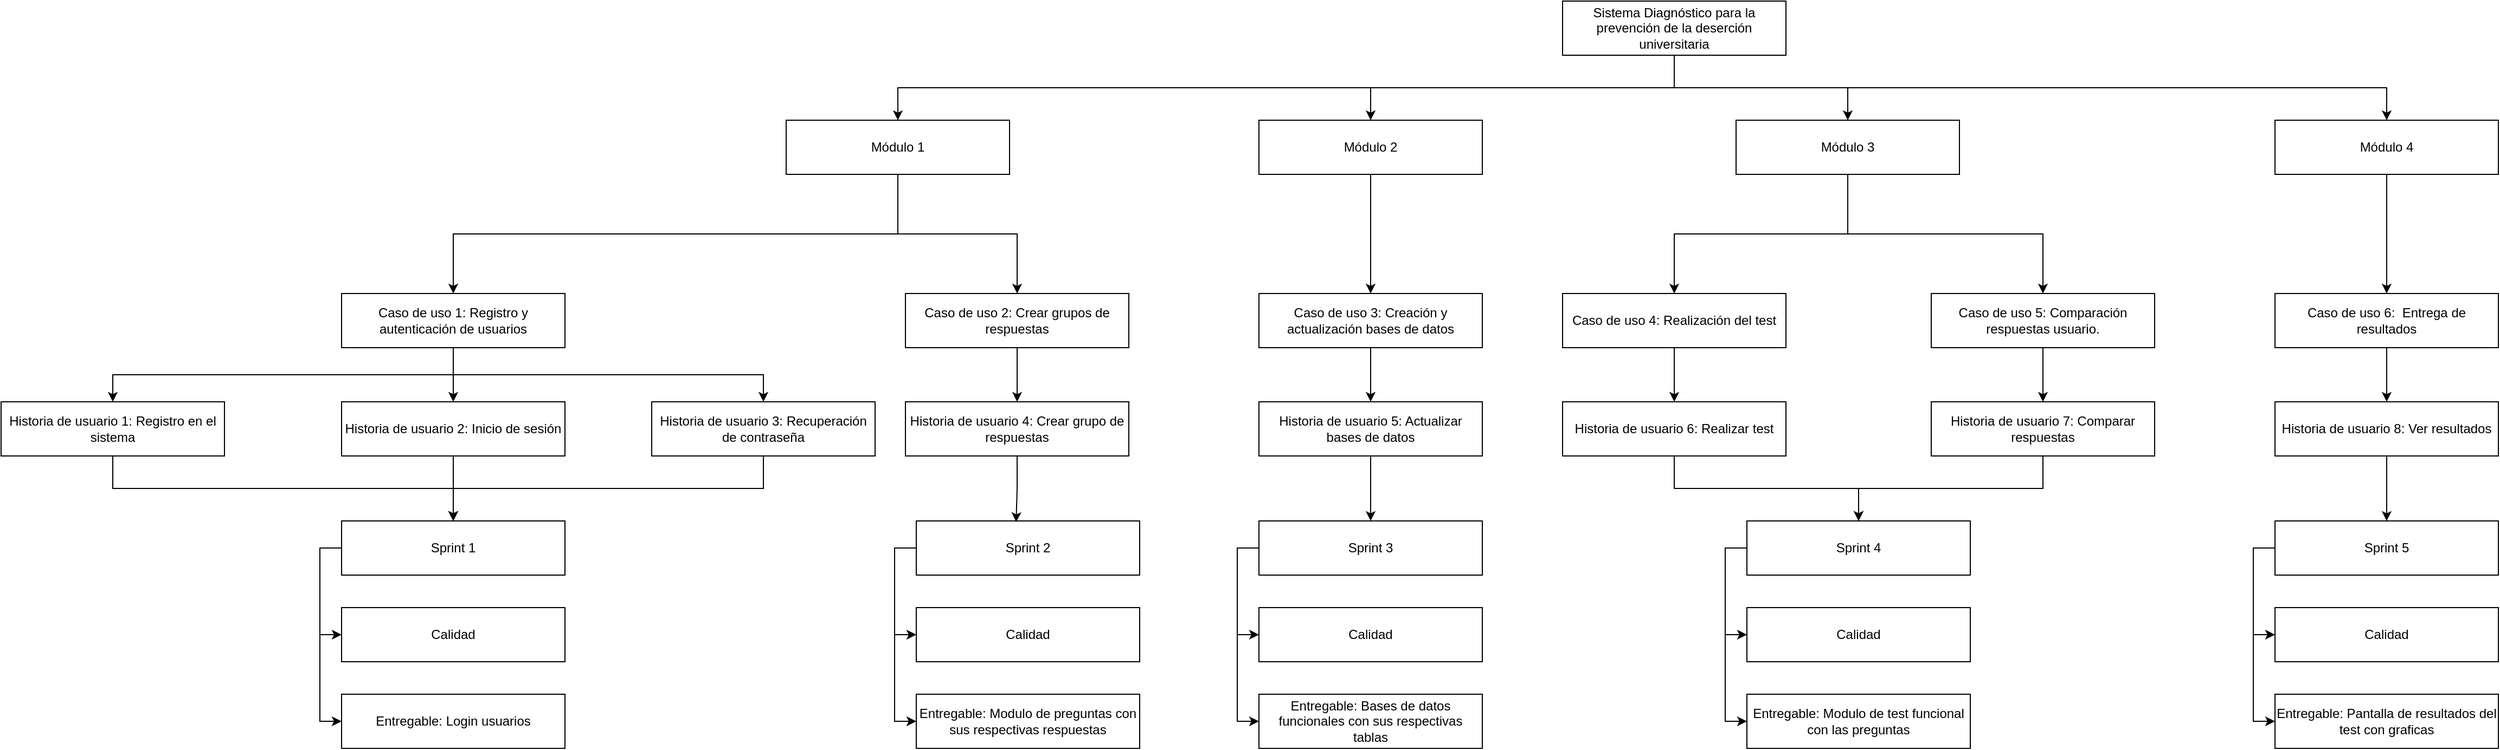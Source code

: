 <mxfile version="26.1.0">
  <diagram name="Página-1" id="2mTuCsnECk0tEvowHDVU">
    <mxGraphModel grid="1" page="1" gridSize="10" guides="1" tooltips="1" connect="1" arrows="1" fold="1" pageScale="1" pageWidth="827" pageHeight="1169" math="0" shadow="0">
      <root>
        <mxCell id="0" />
        <mxCell id="1" parent="0" />
        <mxCell id="HE3QnaKAAVdYbIhzSKWj-6" style="edgeStyle=orthogonalEdgeStyle;rounded=0;orthogonalLoop=1;jettySize=auto;html=1;entryX=0.5;entryY=0;entryDx=0;entryDy=0;exitX=0.5;exitY=1;exitDx=0;exitDy=0;" edge="1" parent="1" source="HE3QnaKAAVdYbIhzSKWj-1" target="HE3QnaKAAVdYbIhzSKWj-2">
          <mxGeometry relative="1" as="geometry" />
        </mxCell>
        <mxCell id="HE3QnaKAAVdYbIhzSKWj-7" style="edgeStyle=orthogonalEdgeStyle;rounded=0;orthogonalLoop=1;jettySize=auto;html=1;entryX=0.5;entryY=0;entryDx=0;entryDy=0;exitX=0.5;exitY=1;exitDx=0;exitDy=0;" edge="1" parent="1" source="HE3QnaKAAVdYbIhzSKWj-1" target="HE3QnaKAAVdYbIhzSKWj-3">
          <mxGeometry relative="1" as="geometry" />
        </mxCell>
        <mxCell id="HE3QnaKAAVdYbIhzSKWj-8" style="edgeStyle=orthogonalEdgeStyle;rounded=0;orthogonalLoop=1;jettySize=auto;html=1;" edge="1" parent="1" source="HE3QnaKAAVdYbIhzSKWj-1" target="HE3QnaKAAVdYbIhzSKWj-4">
          <mxGeometry relative="1" as="geometry" />
        </mxCell>
        <mxCell id="HE3QnaKAAVdYbIhzSKWj-9" style="edgeStyle=orthogonalEdgeStyle;rounded=0;orthogonalLoop=1;jettySize=auto;html=1;entryX=0.5;entryY=0;entryDx=0;entryDy=0;exitX=0.5;exitY=1;exitDx=0;exitDy=0;" edge="1" parent="1" source="HE3QnaKAAVdYbIhzSKWj-1" target="HE3QnaKAAVdYbIhzSKWj-5">
          <mxGeometry relative="1" as="geometry">
            <mxPoint x="680" y="60" as="sourcePoint" />
          </mxGeometry>
        </mxCell>
        <mxCell id="HE3QnaKAAVdYbIhzSKWj-1" value="Sistema Diagnóstico para la prevención de la deserción universitaria" style="rounded=0;whiteSpace=wrap;html=1;" vertex="1" parent="1">
          <mxGeometry x="400" y="10" width="206" height="50" as="geometry" />
        </mxCell>
        <mxCell id="HE3QnaKAAVdYbIhzSKWj-16" style="edgeStyle=orthogonalEdgeStyle;rounded=0;orthogonalLoop=1;jettySize=auto;html=1;entryX=0.5;entryY=0;entryDx=0;entryDy=0;exitX=0.5;exitY=1;exitDx=0;exitDy=0;" edge="1" parent="1" source="HE3QnaKAAVdYbIhzSKWj-2" target="HE3QnaKAAVdYbIhzSKWj-10">
          <mxGeometry relative="1" as="geometry">
            <mxPoint x="-483" y="170" as="sourcePoint" />
          </mxGeometry>
        </mxCell>
        <mxCell id="HE3QnaKAAVdYbIhzSKWj-2" value="Módulo 1" style="rounded=0;whiteSpace=wrap;html=1;" vertex="1" parent="1">
          <mxGeometry x="-316" y="120" width="206" height="50" as="geometry" />
        </mxCell>
        <mxCell id="HE3QnaKAAVdYbIhzSKWj-19" style="edgeStyle=orthogonalEdgeStyle;rounded=0;orthogonalLoop=1;jettySize=auto;html=1;" edge="1" parent="1" source="HE3QnaKAAVdYbIhzSKWj-3" target="HE3QnaKAAVdYbIhzSKWj-12">
          <mxGeometry relative="1" as="geometry" />
        </mxCell>
        <mxCell id="HE3QnaKAAVdYbIhzSKWj-3" value="Módulo 2" style="rounded=0;whiteSpace=wrap;html=1;" vertex="1" parent="1">
          <mxGeometry x="120" y="120" width="206" height="50" as="geometry" />
        </mxCell>
        <mxCell id="HE3QnaKAAVdYbIhzSKWj-20" style="edgeStyle=orthogonalEdgeStyle;rounded=0;orthogonalLoop=1;jettySize=auto;html=1;" edge="1" parent="1" source="HE3QnaKAAVdYbIhzSKWj-4" target="HE3QnaKAAVdYbIhzSKWj-13">
          <mxGeometry relative="1" as="geometry" />
        </mxCell>
        <mxCell id="HE3QnaKAAVdYbIhzSKWj-4" value="Módulo 3" style="rounded=0;whiteSpace=wrap;html=1;" vertex="1" parent="1">
          <mxGeometry x="560" y="120" width="206" height="50" as="geometry" />
        </mxCell>
        <mxCell id="HE3QnaKAAVdYbIhzSKWj-22" style="edgeStyle=orthogonalEdgeStyle;rounded=0;orthogonalLoop=1;jettySize=auto;html=1;entryX=0.5;entryY=0;entryDx=0;entryDy=0;" edge="1" parent="1" source="HE3QnaKAAVdYbIhzSKWj-5" target="HE3QnaKAAVdYbIhzSKWj-14">
          <mxGeometry relative="1" as="geometry" />
        </mxCell>
        <mxCell id="HE3QnaKAAVdYbIhzSKWj-5" value="Módulo 4" style="rounded=0;whiteSpace=wrap;html=1;" vertex="1" parent="1">
          <mxGeometry x="1057" y="120" width="206" height="50" as="geometry" />
        </mxCell>
        <mxCell id="HE3QnaKAAVdYbIhzSKWj-26" style="edgeStyle=orthogonalEdgeStyle;rounded=0;orthogonalLoop=1;jettySize=auto;html=1;entryX=0.5;entryY=0;entryDx=0;entryDy=0;exitX=0.5;exitY=1;exitDx=0;exitDy=0;" edge="1" parent="1" source="HE3QnaKAAVdYbIhzSKWj-10" target="HE3QnaKAAVdYbIhzSKWj-23">
          <mxGeometry relative="1" as="geometry" />
        </mxCell>
        <mxCell id="HE3QnaKAAVdYbIhzSKWj-27" style="edgeStyle=orthogonalEdgeStyle;rounded=0;orthogonalLoop=1;jettySize=auto;html=1;entryX=0.5;entryY=0;entryDx=0;entryDy=0;" edge="1" parent="1" source="HE3QnaKAAVdYbIhzSKWj-10" target="HE3QnaKAAVdYbIhzSKWj-24">
          <mxGeometry relative="1" as="geometry" />
        </mxCell>
        <mxCell id="HE3QnaKAAVdYbIhzSKWj-28" style="edgeStyle=orthogonalEdgeStyle;rounded=0;orthogonalLoop=1;jettySize=auto;html=1;entryX=0.5;entryY=0;entryDx=0;entryDy=0;exitX=0.5;exitY=1;exitDx=0;exitDy=0;" edge="1" parent="1" source="HE3QnaKAAVdYbIhzSKWj-10" target="HE3QnaKAAVdYbIhzSKWj-25">
          <mxGeometry relative="1" as="geometry" />
        </mxCell>
        <mxCell id="HE3QnaKAAVdYbIhzSKWj-10" value="Caso de uso 1: Registro y autenticación de usuarios" style="rounded=0;whiteSpace=wrap;html=1;" vertex="1" parent="1">
          <mxGeometry x="-726" y="280" width="206" height="50" as="geometry" />
        </mxCell>
        <mxCell id="HE3QnaKAAVdYbIhzSKWj-45" style="edgeStyle=orthogonalEdgeStyle;rounded=0;orthogonalLoop=1;jettySize=auto;html=1;entryX=0.5;entryY=0;entryDx=0;entryDy=0;" edge="1" parent="1" source="HE3QnaKAAVdYbIhzSKWj-12" target="HE3QnaKAAVdYbIhzSKWj-31">
          <mxGeometry relative="1" as="geometry" />
        </mxCell>
        <mxCell id="HE3QnaKAAVdYbIhzSKWj-12" value="Caso de uso 3: Creación y actualización bases de datos" style="rounded=0;whiteSpace=wrap;html=1;" vertex="1" parent="1">
          <mxGeometry x="120" y="280" width="206" height="50" as="geometry" />
        </mxCell>
        <mxCell id="HE3QnaKAAVdYbIhzSKWj-46" style="edgeStyle=orthogonalEdgeStyle;rounded=0;orthogonalLoop=1;jettySize=auto;html=1;entryX=0.5;entryY=0;entryDx=0;entryDy=0;" edge="1" parent="1" source="HE3QnaKAAVdYbIhzSKWj-13" target="HE3QnaKAAVdYbIhzSKWj-32">
          <mxGeometry relative="1" as="geometry" />
        </mxCell>
        <mxCell id="HE3QnaKAAVdYbIhzSKWj-13" value="Caso de uso 4: Realización del test" style="rounded=0;whiteSpace=wrap;html=1;" vertex="1" parent="1">
          <mxGeometry x="400" y="280" width="206" height="50" as="geometry" />
        </mxCell>
        <mxCell id="HE3QnaKAAVdYbIhzSKWj-48" style="edgeStyle=orthogonalEdgeStyle;rounded=0;orthogonalLoop=1;jettySize=auto;html=1;entryX=0.5;entryY=0;entryDx=0;entryDy=0;" edge="1" parent="1" source="HE3QnaKAAVdYbIhzSKWj-14" target="HE3QnaKAAVdYbIhzSKWj-34">
          <mxGeometry relative="1" as="geometry" />
        </mxCell>
        <mxCell id="HE3QnaKAAVdYbIhzSKWj-14" value="Caso de uso 6:&amp;nbsp; Entrega de resultados" style="rounded=0;whiteSpace=wrap;html=1;" vertex="1" parent="1">
          <mxGeometry x="1057" y="280" width="206" height="50" as="geometry" />
        </mxCell>
        <mxCell id="HE3QnaKAAVdYbIhzSKWj-30" style="edgeStyle=orthogonalEdgeStyle;rounded=0;orthogonalLoop=1;jettySize=auto;html=1;entryX=0.5;entryY=0;entryDx=0;entryDy=0;" edge="1" parent="1" source="HE3QnaKAAVdYbIhzSKWj-15" target="HE3QnaKAAVdYbIhzSKWj-29">
          <mxGeometry relative="1" as="geometry" />
        </mxCell>
        <mxCell id="HE3QnaKAAVdYbIhzSKWj-15" value="Caso de uso 2: Crear grupos de respuestas" style="rounded=0;whiteSpace=wrap;html=1;" vertex="1" parent="1">
          <mxGeometry x="-206" y="280" width="206" height="50" as="geometry" />
        </mxCell>
        <mxCell id="HE3QnaKAAVdYbIhzSKWj-17" style="edgeStyle=orthogonalEdgeStyle;rounded=0;orthogonalLoop=1;jettySize=auto;html=1;entryX=0.5;entryY=0;entryDx=0;entryDy=0;" edge="1" parent="1" source="HE3QnaKAAVdYbIhzSKWj-2" target="HE3QnaKAAVdYbIhzSKWj-15">
          <mxGeometry relative="1" as="geometry">
            <mxPoint x="-80" y="240" as="targetPoint" />
            <Array as="points">
              <mxPoint x="-213" y="225" />
              <mxPoint x="-103" y="225" />
            </Array>
          </mxGeometry>
        </mxCell>
        <mxCell id="HE3QnaKAAVdYbIhzSKWj-47" style="edgeStyle=orthogonalEdgeStyle;rounded=0;orthogonalLoop=1;jettySize=auto;html=1;entryX=0.5;entryY=0;entryDx=0;entryDy=0;" edge="1" parent="1" source="HE3QnaKAAVdYbIhzSKWj-18" target="HE3QnaKAAVdYbIhzSKWj-33">
          <mxGeometry relative="1" as="geometry" />
        </mxCell>
        <mxCell id="HE3QnaKAAVdYbIhzSKWj-18" value="Caso de uso 5: Comparación respuestas usuario." style="rounded=0;whiteSpace=wrap;html=1;" vertex="1" parent="1">
          <mxGeometry x="740" y="280" width="206" height="50" as="geometry" />
        </mxCell>
        <mxCell id="HE3QnaKAAVdYbIhzSKWj-21" style="edgeStyle=orthogonalEdgeStyle;rounded=0;orthogonalLoop=1;jettySize=auto;html=1;entryX=0.5;entryY=0;entryDx=0;entryDy=0;" edge="1" parent="1" source="HE3QnaKAAVdYbIhzSKWj-4" target="HE3QnaKAAVdYbIhzSKWj-18">
          <mxGeometry relative="1" as="geometry" />
        </mxCell>
        <mxCell id="HE3QnaKAAVdYbIhzSKWj-36" style="edgeStyle=orthogonalEdgeStyle;rounded=0;orthogonalLoop=1;jettySize=auto;html=1;entryX=0.5;entryY=0;entryDx=0;entryDy=0;exitX=0.5;exitY=1;exitDx=0;exitDy=0;" edge="1" parent="1" source="HE3QnaKAAVdYbIhzSKWj-23" target="HE3QnaKAAVdYbIhzSKWj-35">
          <mxGeometry relative="1" as="geometry" />
        </mxCell>
        <mxCell id="HE3QnaKAAVdYbIhzSKWj-23" value="Historia de usuario 1: Registro en el sistema" style="rounded=0;whiteSpace=wrap;html=1;" vertex="1" parent="1">
          <mxGeometry x="-1040" y="380" width="206" height="50" as="geometry" />
        </mxCell>
        <mxCell id="HE3QnaKAAVdYbIhzSKWj-37" style="edgeStyle=orthogonalEdgeStyle;rounded=0;orthogonalLoop=1;jettySize=auto;html=1;entryX=0.5;entryY=0;entryDx=0;entryDy=0;" edge="1" parent="1" source="HE3QnaKAAVdYbIhzSKWj-24" target="HE3QnaKAAVdYbIhzSKWj-35">
          <mxGeometry relative="1" as="geometry" />
        </mxCell>
        <mxCell id="HE3QnaKAAVdYbIhzSKWj-24" value="Historia de usuario 2: Inicio de sesión" style="rounded=0;whiteSpace=wrap;html=1;" vertex="1" parent="1">
          <mxGeometry x="-726" y="380" width="206" height="50" as="geometry" />
        </mxCell>
        <mxCell id="HE3QnaKAAVdYbIhzSKWj-38" style="edgeStyle=orthogonalEdgeStyle;rounded=0;orthogonalLoop=1;jettySize=auto;html=1;entryX=0.5;entryY=0;entryDx=0;entryDy=0;exitX=0.5;exitY=1;exitDx=0;exitDy=0;" edge="1" parent="1" source="HE3QnaKAAVdYbIhzSKWj-25" target="HE3QnaKAAVdYbIhzSKWj-35">
          <mxGeometry relative="1" as="geometry" />
        </mxCell>
        <mxCell id="HE3QnaKAAVdYbIhzSKWj-25" value="Historia de usuario 3: Recuperación de contraseña" style="rounded=0;whiteSpace=wrap;html=1;" vertex="1" parent="1">
          <mxGeometry x="-440" y="380" width="206" height="50" as="geometry" />
        </mxCell>
        <mxCell id="HE3QnaKAAVdYbIhzSKWj-29" value="Historia de usuario 4: Crear grupo de respuestas" style="rounded=0;whiteSpace=wrap;html=1;" vertex="1" parent="1">
          <mxGeometry x="-206" y="380" width="206" height="50" as="geometry" />
        </mxCell>
        <mxCell id="HE3QnaKAAVdYbIhzSKWj-75" style="edgeStyle=orthogonalEdgeStyle;rounded=0;orthogonalLoop=1;jettySize=auto;html=1;entryX=0.5;entryY=0;entryDx=0;entryDy=0;" edge="1" parent="1" source="HE3QnaKAAVdYbIhzSKWj-31" target="HE3QnaKAAVdYbIhzSKWj-56">
          <mxGeometry relative="1" as="geometry" />
        </mxCell>
        <mxCell id="HE3QnaKAAVdYbIhzSKWj-31" value="Historia de usuario 5: Actualizar bases de datos" style="rounded=0;whiteSpace=wrap;html=1;" vertex="1" parent="1">
          <mxGeometry x="120" y="380" width="206" height="50" as="geometry" />
        </mxCell>
        <mxCell id="HE3QnaKAAVdYbIhzSKWj-76" style="edgeStyle=orthogonalEdgeStyle;rounded=0;orthogonalLoop=1;jettySize=auto;html=1;entryX=0.5;entryY=0;entryDx=0;entryDy=0;" edge="1" parent="1" source="HE3QnaKAAVdYbIhzSKWj-32" target="HE3QnaKAAVdYbIhzSKWj-61">
          <mxGeometry relative="1" as="geometry" />
        </mxCell>
        <mxCell id="HE3QnaKAAVdYbIhzSKWj-32" value="Historia de usuario 6: Realizar test" style="rounded=0;whiteSpace=wrap;html=1;" vertex="1" parent="1">
          <mxGeometry x="400" y="380" width="206" height="50" as="geometry" />
        </mxCell>
        <mxCell id="HE3QnaKAAVdYbIhzSKWj-79" style="edgeStyle=orthogonalEdgeStyle;rounded=0;orthogonalLoop=1;jettySize=auto;html=1;entryX=0.5;entryY=0;entryDx=0;entryDy=0;" edge="1" parent="1" source="HE3QnaKAAVdYbIhzSKWj-33" target="HE3QnaKAAVdYbIhzSKWj-61">
          <mxGeometry relative="1" as="geometry" />
        </mxCell>
        <mxCell id="HE3QnaKAAVdYbIhzSKWj-33" value="Historia de usuario 7: Comparar respuestas" style="rounded=0;whiteSpace=wrap;html=1;" vertex="1" parent="1">
          <mxGeometry x="740" y="380" width="206" height="50" as="geometry" />
        </mxCell>
        <mxCell id="HE3QnaKAAVdYbIhzSKWj-78" style="edgeStyle=orthogonalEdgeStyle;rounded=0;orthogonalLoop=1;jettySize=auto;html=1;entryX=0.5;entryY=0;entryDx=0;entryDy=0;" edge="1" parent="1" source="HE3QnaKAAVdYbIhzSKWj-34" target="HE3QnaKAAVdYbIhzSKWj-71">
          <mxGeometry relative="1" as="geometry" />
        </mxCell>
        <mxCell id="HE3QnaKAAVdYbIhzSKWj-34" value="Historia de usuario 8: Ver resultados" style="rounded=0;whiteSpace=wrap;html=1;" vertex="1" parent="1">
          <mxGeometry x="1057" y="380" width="206" height="50" as="geometry" />
        </mxCell>
        <mxCell id="HE3QnaKAAVdYbIhzSKWj-42" style="edgeStyle=orthogonalEdgeStyle;rounded=0;orthogonalLoop=1;jettySize=auto;html=1;entryX=0;entryY=0.5;entryDx=0;entryDy=0;exitX=0;exitY=0.5;exitDx=0;exitDy=0;" edge="1" parent="1" source="HE3QnaKAAVdYbIhzSKWj-35" target="HE3QnaKAAVdYbIhzSKWj-39">
          <mxGeometry relative="1" as="geometry" />
        </mxCell>
        <mxCell id="HE3QnaKAAVdYbIhzSKWj-43" style="edgeStyle=orthogonalEdgeStyle;rounded=0;orthogonalLoop=1;jettySize=auto;html=1;entryX=0;entryY=0.5;entryDx=0;entryDy=0;exitX=0;exitY=0.5;exitDx=0;exitDy=0;" edge="1" parent="1" source="HE3QnaKAAVdYbIhzSKWj-35" target="HE3QnaKAAVdYbIhzSKWj-40">
          <mxGeometry relative="1" as="geometry" />
        </mxCell>
        <mxCell id="HE3QnaKAAVdYbIhzSKWj-35" value="Sprint 1" style="rounded=0;whiteSpace=wrap;html=1;" vertex="1" parent="1">
          <mxGeometry x="-726" y="490" width="206" height="50" as="geometry" />
        </mxCell>
        <mxCell id="HE3QnaKAAVdYbIhzSKWj-39" value="Calidad" style="rounded=0;whiteSpace=wrap;html=1;" vertex="1" parent="1">
          <mxGeometry x="-726" y="570" width="206" height="50" as="geometry" />
        </mxCell>
        <mxCell id="HE3QnaKAAVdYbIhzSKWj-40" value="Entregable: Login usuarios" style="rounded=0;whiteSpace=wrap;html=1;" vertex="1" parent="1">
          <mxGeometry x="-726" y="650" width="206" height="50" as="geometry" />
        </mxCell>
        <mxCell id="HE3QnaKAAVdYbIhzSKWj-49" style="edgeStyle=orthogonalEdgeStyle;rounded=0;orthogonalLoop=1;jettySize=auto;html=1;entryX=0;entryY=0.5;entryDx=0;entryDy=0;exitX=0;exitY=0.5;exitDx=0;exitDy=0;" edge="1" parent="1" source="HE3QnaKAAVdYbIhzSKWj-51" target="HE3QnaKAAVdYbIhzSKWj-52">
          <mxGeometry relative="1" as="geometry" />
        </mxCell>
        <mxCell id="HE3QnaKAAVdYbIhzSKWj-50" style="edgeStyle=orthogonalEdgeStyle;rounded=0;orthogonalLoop=1;jettySize=auto;html=1;entryX=0;entryY=0.5;entryDx=0;entryDy=0;exitX=0;exitY=0.5;exitDx=0;exitDy=0;" edge="1" parent="1" source="HE3QnaKAAVdYbIhzSKWj-51" target="HE3QnaKAAVdYbIhzSKWj-53">
          <mxGeometry relative="1" as="geometry" />
        </mxCell>
        <mxCell id="HE3QnaKAAVdYbIhzSKWj-51" value="Sprint 2" style="rounded=0;whiteSpace=wrap;html=1;" vertex="1" parent="1">
          <mxGeometry x="-196" y="490" width="206" height="50" as="geometry" />
        </mxCell>
        <mxCell id="HE3QnaKAAVdYbIhzSKWj-52" value="Calidad" style="rounded=0;whiteSpace=wrap;html=1;" vertex="1" parent="1">
          <mxGeometry x="-196" y="570" width="206" height="50" as="geometry" />
        </mxCell>
        <mxCell id="HE3QnaKAAVdYbIhzSKWj-53" value="Entregable: Modulo de preguntas con sus respectivas respuestas" style="rounded=0;whiteSpace=wrap;html=1;" vertex="1" parent="1">
          <mxGeometry x="-196" y="650" width="206" height="50" as="geometry" />
        </mxCell>
        <mxCell id="HE3QnaKAAVdYbIhzSKWj-54" style="edgeStyle=orthogonalEdgeStyle;rounded=0;orthogonalLoop=1;jettySize=auto;html=1;entryX=0;entryY=0.5;entryDx=0;entryDy=0;exitX=0;exitY=0.5;exitDx=0;exitDy=0;" edge="1" parent="1" source="HE3QnaKAAVdYbIhzSKWj-56" target="HE3QnaKAAVdYbIhzSKWj-57">
          <mxGeometry relative="1" as="geometry" />
        </mxCell>
        <mxCell id="HE3QnaKAAVdYbIhzSKWj-55" style="edgeStyle=orthogonalEdgeStyle;rounded=0;orthogonalLoop=1;jettySize=auto;html=1;entryX=0;entryY=0.5;entryDx=0;entryDy=0;exitX=0;exitY=0.5;exitDx=0;exitDy=0;" edge="1" parent="1" source="HE3QnaKAAVdYbIhzSKWj-56" target="HE3QnaKAAVdYbIhzSKWj-58">
          <mxGeometry relative="1" as="geometry" />
        </mxCell>
        <mxCell id="HE3QnaKAAVdYbIhzSKWj-56" value="Sprint 3" style="rounded=0;whiteSpace=wrap;html=1;" vertex="1" parent="1">
          <mxGeometry x="120" y="490" width="206" height="50" as="geometry" />
        </mxCell>
        <mxCell id="HE3QnaKAAVdYbIhzSKWj-57" value="Calidad" style="rounded=0;whiteSpace=wrap;html=1;" vertex="1" parent="1">
          <mxGeometry x="120" y="570" width="206" height="50" as="geometry" />
        </mxCell>
        <mxCell id="HE3QnaKAAVdYbIhzSKWj-58" value="Entregable: Bases de datos funcionales con sus respectivas tablas" style="rounded=0;whiteSpace=wrap;html=1;" vertex="1" parent="1">
          <mxGeometry x="120" y="650" width="206" height="50" as="geometry" />
        </mxCell>
        <mxCell id="HE3QnaKAAVdYbIhzSKWj-59" style="edgeStyle=orthogonalEdgeStyle;rounded=0;orthogonalLoop=1;jettySize=auto;html=1;entryX=0;entryY=0.5;entryDx=0;entryDy=0;exitX=0;exitY=0.5;exitDx=0;exitDy=0;" edge="1" parent="1" source="HE3QnaKAAVdYbIhzSKWj-61" target="HE3QnaKAAVdYbIhzSKWj-62">
          <mxGeometry relative="1" as="geometry" />
        </mxCell>
        <mxCell id="HE3QnaKAAVdYbIhzSKWj-60" style="edgeStyle=orthogonalEdgeStyle;rounded=0;orthogonalLoop=1;jettySize=auto;html=1;entryX=0;entryY=0.5;entryDx=0;entryDy=0;exitX=0;exitY=0.5;exitDx=0;exitDy=0;" edge="1" parent="1" source="HE3QnaKAAVdYbIhzSKWj-61" target="HE3QnaKAAVdYbIhzSKWj-63">
          <mxGeometry relative="1" as="geometry" />
        </mxCell>
        <mxCell id="HE3QnaKAAVdYbIhzSKWj-61" value="Sprint 4" style="rounded=0;whiteSpace=wrap;html=1;" vertex="1" parent="1">
          <mxGeometry x="570" y="490" width="206" height="50" as="geometry" />
        </mxCell>
        <mxCell id="HE3QnaKAAVdYbIhzSKWj-62" value="Calidad" style="rounded=0;whiteSpace=wrap;html=1;" vertex="1" parent="1">
          <mxGeometry x="570" y="570" width="206" height="50" as="geometry" />
        </mxCell>
        <mxCell id="HE3QnaKAAVdYbIhzSKWj-63" value="Entregable: Modulo de test funcional con las preguntas" style="rounded=0;whiteSpace=wrap;html=1;" vertex="1" parent="1">
          <mxGeometry x="570" y="650" width="206" height="50" as="geometry" />
        </mxCell>
        <mxCell id="HE3QnaKAAVdYbIhzSKWj-69" style="edgeStyle=orthogonalEdgeStyle;rounded=0;orthogonalLoop=1;jettySize=auto;html=1;entryX=0;entryY=0.5;entryDx=0;entryDy=0;exitX=0;exitY=0.5;exitDx=0;exitDy=0;" edge="1" parent="1" source="HE3QnaKAAVdYbIhzSKWj-71" target="HE3QnaKAAVdYbIhzSKWj-72">
          <mxGeometry relative="1" as="geometry" />
        </mxCell>
        <mxCell id="HE3QnaKAAVdYbIhzSKWj-70" style="edgeStyle=orthogonalEdgeStyle;rounded=0;orthogonalLoop=1;jettySize=auto;html=1;entryX=0;entryY=0.5;entryDx=0;entryDy=0;exitX=0;exitY=0.5;exitDx=0;exitDy=0;" edge="1" parent="1" source="HE3QnaKAAVdYbIhzSKWj-71" target="HE3QnaKAAVdYbIhzSKWj-73">
          <mxGeometry relative="1" as="geometry" />
        </mxCell>
        <mxCell id="HE3QnaKAAVdYbIhzSKWj-71" value="Sprint 5" style="rounded=0;whiteSpace=wrap;html=1;" vertex="1" parent="1">
          <mxGeometry x="1057" y="490" width="206" height="50" as="geometry" />
        </mxCell>
        <mxCell id="HE3QnaKAAVdYbIhzSKWj-72" value="Calidad" style="rounded=0;whiteSpace=wrap;html=1;" vertex="1" parent="1">
          <mxGeometry x="1057" y="570" width="206" height="50" as="geometry" />
        </mxCell>
        <mxCell id="HE3QnaKAAVdYbIhzSKWj-73" value="Entregable: Pantalla de resultados del test con graficas" style="rounded=0;whiteSpace=wrap;html=1;" vertex="1" parent="1">
          <mxGeometry x="1057" y="650" width="206" height="50" as="geometry" />
        </mxCell>
        <mxCell id="HE3QnaKAAVdYbIhzSKWj-74" style="edgeStyle=orthogonalEdgeStyle;rounded=0;orthogonalLoop=1;jettySize=auto;html=1;entryX=0.447;entryY=0.02;entryDx=0;entryDy=0;entryPerimeter=0;" edge="1" parent="1" source="HE3QnaKAAVdYbIhzSKWj-29" target="HE3QnaKAAVdYbIhzSKWj-51">
          <mxGeometry relative="1" as="geometry" />
        </mxCell>
      </root>
    </mxGraphModel>
  </diagram>
</mxfile>
